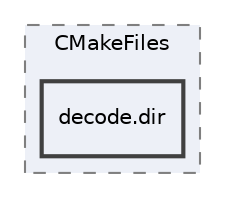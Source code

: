 digraph "build/app/CMakeFiles/decode.dir"
{
 // LATEX_PDF_SIZE
  edge [fontname="Helvetica",fontsize="10",labelfontname="Helvetica",labelfontsize="10"];
  node [fontname="Helvetica",fontsize="10",shape=record];
  compound=true
  subgraph clusterdir_a5a36e221dde08ed600bd2f2ae1cb2f6 {
    graph [ bgcolor="#edf0f7", pencolor="grey50", style="filled,dashed,", label="CMakeFiles", fontname="Helvetica", fontsize="10", URL="dir_a5a36e221dde08ed600bd2f2ae1cb2f6.html"]
  dir_dbd9812d45c2349141d5e7332e941276 [shape=box, label="decode.dir", style="filled,bold,", fillcolor="#edf0f7", color="grey25", URL="dir_dbd9812d45c2349141d5e7332e941276.html"];
  }
}
